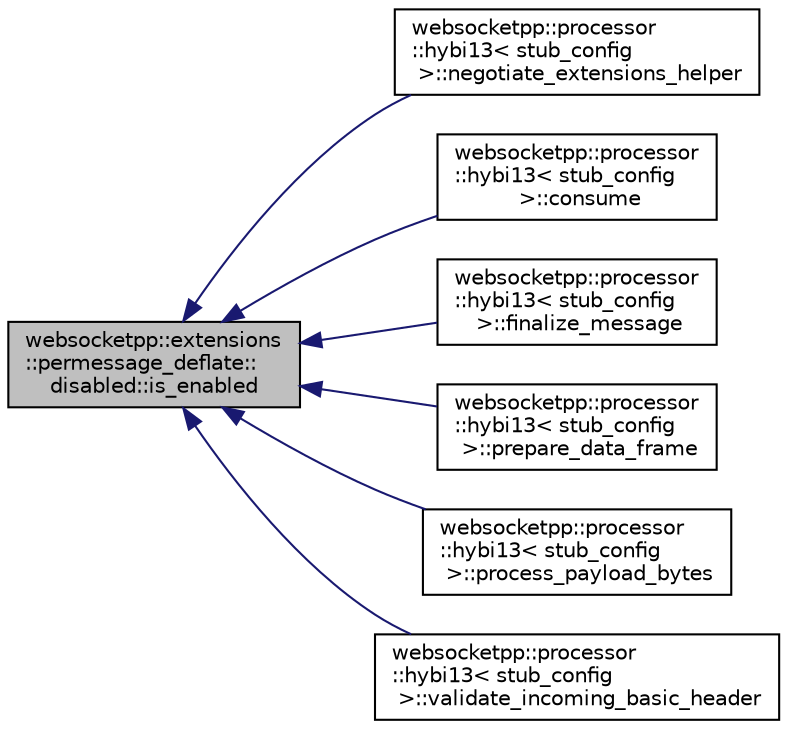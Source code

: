 digraph "websocketpp::extensions::permessage_deflate::disabled::is_enabled"
{
  edge [fontname="Helvetica",fontsize="10",labelfontname="Helvetica",labelfontsize="10"];
  node [fontname="Helvetica",fontsize="10",shape=record];
  rankdir="LR";
  Node14 [label="websocketpp::extensions\l::permessage_deflate::\ldisabled::is_enabled",height=0.2,width=0.4,color="black", fillcolor="grey75", style="filled", fontcolor="black"];
  Node14 -> Node15 [dir="back",color="midnightblue",fontsize="10",style="solid"];
  Node15 [label="websocketpp::processor\l::hybi13\< stub_config\l \>::negotiate_extensions_helper",height=0.2,width=0.4,color="black", fillcolor="white", style="filled",URL="$classwebsocketpp_1_1processor_1_1hybi13.html#a2bba499a185aa0219c2389532a332393",tooltip="Extension negotiation helper function. "];
  Node14 -> Node16 [dir="back",color="midnightblue",fontsize="10",style="solid"];
  Node16 [label="websocketpp::processor\l::hybi13\< stub_config\l \>::consume",height=0.2,width=0.4,color="black", fillcolor="white", style="filled",URL="$classwebsocketpp_1_1processor_1_1hybi13.html#a5c5e3234a0067c7f14fe0ceb4e647659",tooltip="Process new websocket connection bytes. "];
  Node14 -> Node17 [dir="back",color="midnightblue",fontsize="10",style="solid"];
  Node17 [label="websocketpp::processor\l::hybi13\< stub_config\l \>::finalize_message",height=0.2,width=0.4,color="black", fillcolor="white", style="filled",URL="$classwebsocketpp_1_1processor_1_1hybi13.html#a906398e2c23370de53d4f3572657ad05",tooltip="Perform any finalization actions on an incoming message. "];
  Node14 -> Node18 [dir="back",color="midnightblue",fontsize="10",style="solid"];
  Node18 [label="websocketpp::processor\l::hybi13\< stub_config\l \>::prepare_data_frame",height=0.2,width=0.4,color="black", fillcolor="white", style="filled",URL="$classwebsocketpp_1_1processor_1_1hybi13.html#a72f4833d66eb51e37a956f434895b3ab",tooltip="Prepare a user data message for writing. "];
  Node14 -> Node19 [dir="back",color="midnightblue",fontsize="10",style="solid"];
  Node19 [label="websocketpp::processor\l::hybi13\< stub_config\l \>::process_payload_bytes",height=0.2,width=0.4,color="black", fillcolor="white", style="filled",URL="$classwebsocketpp_1_1processor_1_1hybi13.html#aa7eece3f48840535f41b625061fa7867",tooltip="Reads bytes from buf into message payload. "];
  Node14 -> Node20 [dir="back",color="midnightblue",fontsize="10",style="solid"];
  Node20 [label="websocketpp::processor\l::hybi13\< stub_config\l \>::validate_incoming_basic_header",height=0.2,width=0.4,color="black", fillcolor="white", style="filled",URL="$classwebsocketpp_1_1processor_1_1hybi13.html#a0c549a5e2766288fb625c03e507cc9ad",tooltip="Validate an incoming basic header. "];
}

